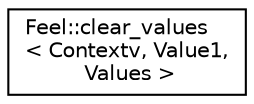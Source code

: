 digraph "Graphical Class Hierarchy"
{
 // LATEX_PDF_SIZE
  edge [fontname="Helvetica",fontsize="10",labelfontname="Helvetica",labelfontsize="10"];
  node [fontname="Helvetica",fontsize="10",shape=record];
  rankdir="LR";
  Node0 [label="Feel::clear_values\l\< Contextv, Value1,\l Values \>",height=0.2,width=0.4,color="black", fillcolor="white", style="filled",URL="$structFeel_1_1clear__values.html",tooltip=" "];
}
